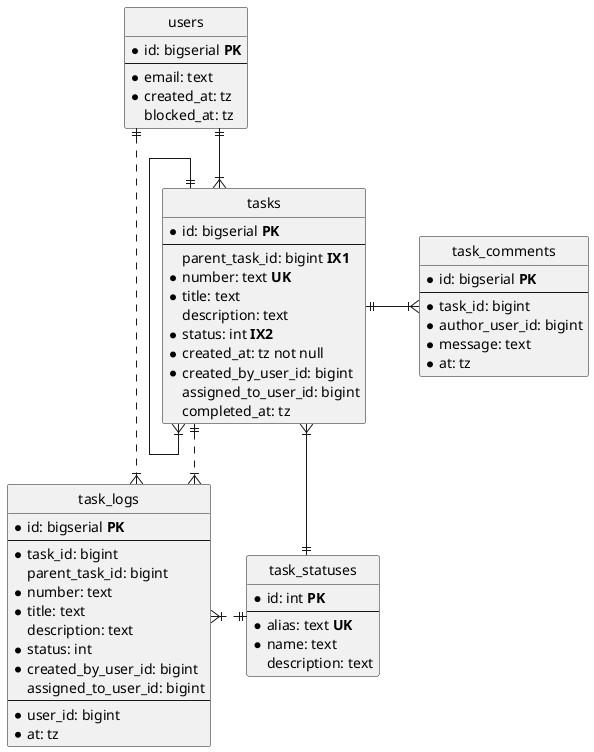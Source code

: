@startuml
hide circle
skinparam linetype ortho

entity "users" as u {
    *id: bigserial **PK**
    --
    *email: text
    *created_at: tz
    blocked_at: tz
}

entity "tasks" as t {
  *id: bigserial **PK**
  --
  parent_task_id: bigint **IX1**
  *number: text **UK**
  *title: text
  description: text
  *status: int **IX2**
  *created_at: tz not null
  *created_by_user_id: bigint
  assigned_to_user_id: bigint
  completed_at: tz
}

entity "task_comments" as tc {
    *id: bigserial **PK**
    --
    *task_id: bigint
    *author_user_id: bigint
    *message: text
    *at: tz
}

entity "task_statuses" as ts {
    *id: int **PK**
    --
    *alias: text **UK**
    *name: text
    description: text
}

entity "task_logs" as tl {
  *id: bigserial **PK**
  --
  *task_id: bigint
  parent_task_id: bigint
  *number: text
  *title: text
  description: text
  *status: int
  *created_by_user_id: bigint
  assigned_to_user_id: bigint
  --
  *user_id: bigint
  *at: tz
}

t  ||--|{ t
t  ||..|{ tl
t  ||-right-|{ tc
u  ||--|{ t
u  ||..|{ tl
ts ||-left-|{ t
ts ||.left.|{ tl

@enduml